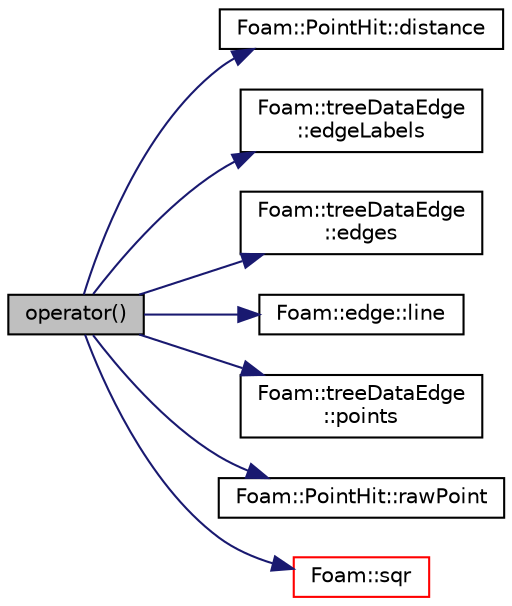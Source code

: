 digraph "operator()"
{
  bgcolor="transparent";
  edge [fontname="Helvetica",fontsize="10",labelfontname="Helvetica",labelfontsize="10"];
  node [fontname="Helvetica",fontsize="10",shape=record];
  rankdir="LR";
  Node1 [label="operator()",height=0.2,width=0.4,color="black", fillcolor="grey75", style="filled", fontcolor="black"];
  Node1 -> Node2 [color="midnightblue",fontsize="10",style="solid",fontname="Helvetica"];
  Node2 [label="Foam::PointHit::distance",height=0.2,width=0.4,color="black",URL="$a01882.html#a6fc60097ee4a2ef28aa08c9d11269046",tooltip="Return distance to hit. "];
  Node1 -> Node3 [color="midnightblue",fontsize="10",style="solid",fontname="Helvetica"];
  Node3 [label="Foam::treeDataEdge\l::edgeLabels",height=0.2,width=0.4,color="black",URL="$a02669.html#a5a1c1d43ae3c8415fc8de83270872b58"];
  Node1 -> Node4 [color="midnightblue",fontsize="10",style="solid",fontname="Helvetica"];
  Node4 [label="Foam::treeDataEdge\l::edges",height=0.2,width=0.4,color="black",URL="$a02669.html#aa9e7da73dfe101016afed525f326fdc7"];
  Node1 -> Node5 [color="midnightblue",fontsize="10",style="solid",fontname="Helvetica"];
  Node5 [label="Foam::edge::line",height=0.2,width=0.4,color="black",URL="$a00612.html#aefea0e4a074dd0ba02419922ed063888",tooltip="Return edge line. "];
  Node1 -> Node6 [color="midnightblue",fontsize="10",style="solid",fontname="Helvetica"];
  Node6 [label="Foam::treeDataEdge\l::points",height=0.2,width=0.4,color="black",URL="$a02669.html#a73ff9486717e5d8efeb6e9c3f311ad5c"];
  Node1 -> Node7 [color="midnightblue",fontsize="10",style="solid",fontname="Helvetica"];
  Node7 [label="Foam::PointHit::rawPoint",height=0.2,width=0.4,color="black",URL="$a01882.html#a6c68a01f71e2d6a820e0f0e3540aff0f",tooltip="Return point with no checking. "];
  Node1 -> Node8 [color="midnightblue",fontsize="10",style="solid",fontname="Helvetica"];
  Node8 [label="Foam::sqr",height=0.2,width=0.4,color="red",URL="$a10725.html#a277dc11c581d53826ab5090b08f3b17b"];
}

